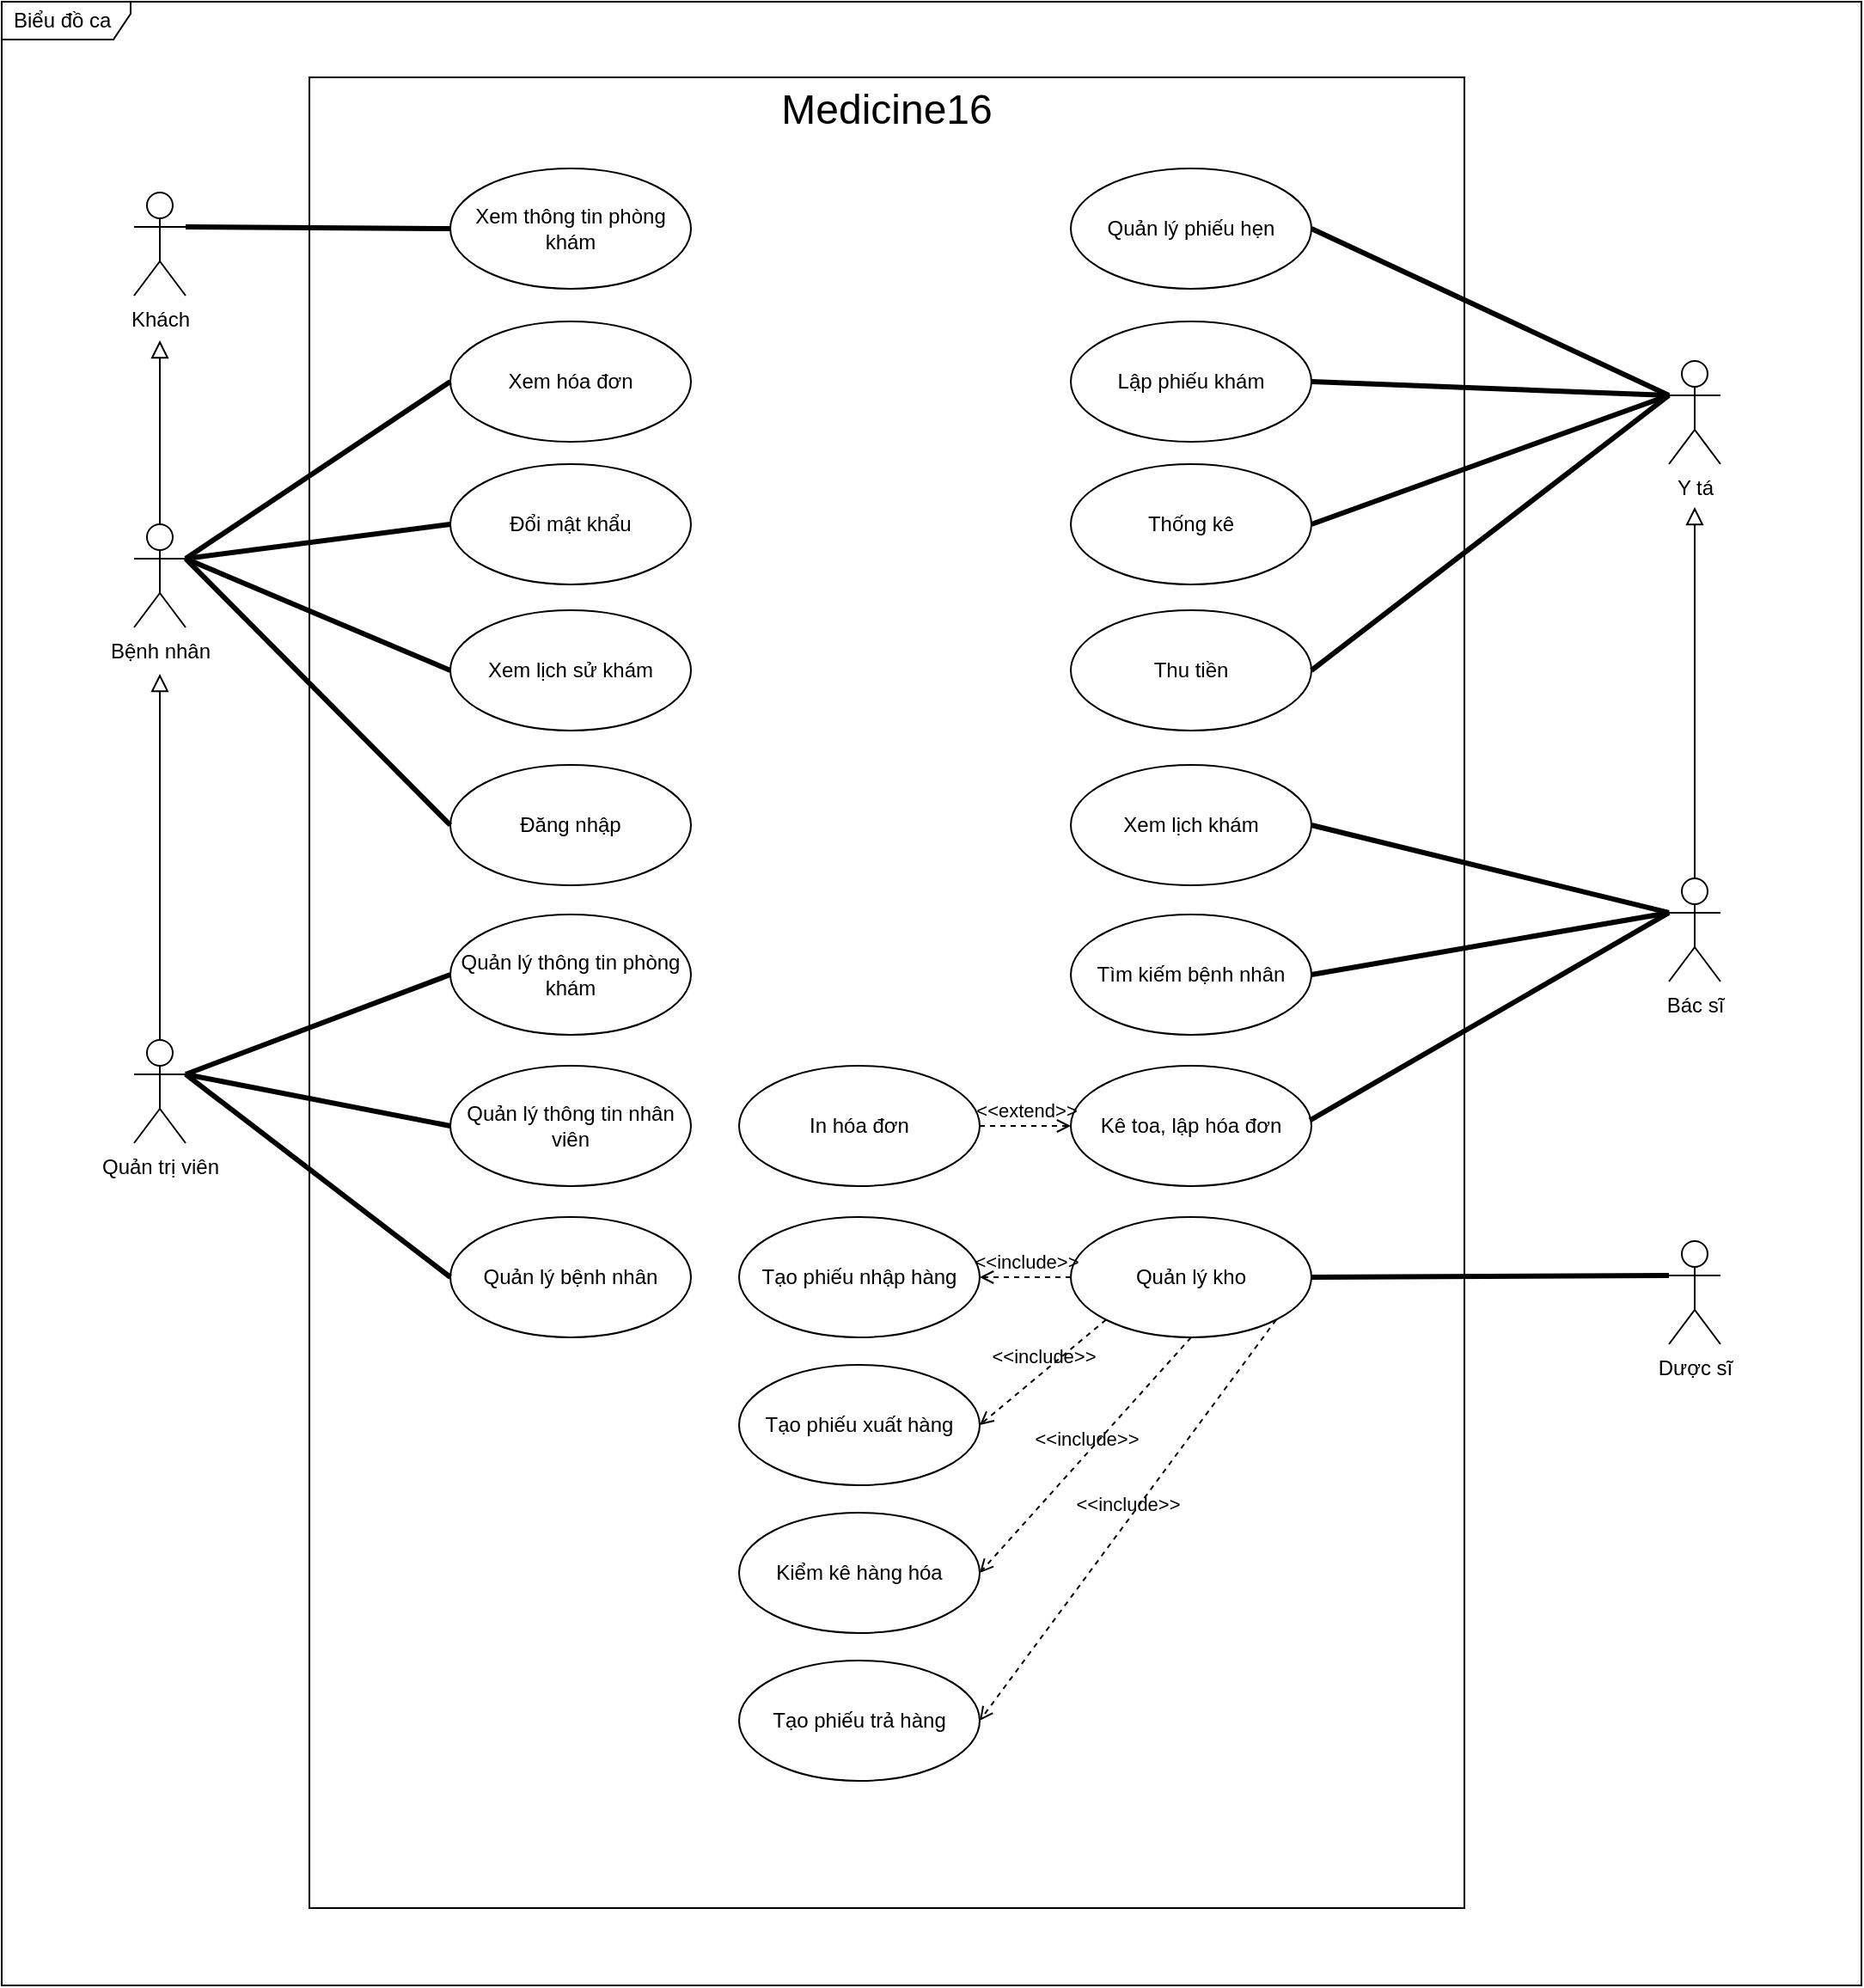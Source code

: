 <mxfile>
    <diagram id="3CGOplF_25yKbEWaD3JT" name="ca">
        <mxGraphModel dx="1704" dy="1588" grid="0" gridSize="10" guides="1" tooltips="1" connect="1" arrows="1" fold="1" page="1" pageScale="1" pageWidth="850" pageHeight="1100" math="0" shadow="0">
            <root>
                <mxCell id="0"/>
                <mxCell id="1" parent="0"/>
                <mxCell id="218" value="Biểu đồ ca" style="shape=umlFrame;whiteSpace=wrap;html=1;width=75;height=22;boundedLbl=1;verticalAlign=middle;align=left;spacingLeft=5;" parent="1" vertex="1">
                    <mxGeometry x="-195" y="-114" width="1082" height="1154" as="geometry"/>
                </mxCell>
                <mxCell id="263" value="" style="rounded=0;whiteSpace=wrap;html=1;" parent="1" vertex="1">
                    <mxGeometry x="-16" y="-70" width="672" height="1065" as="geometry"/>
                </mxCell>
                <mxCell id="90" value="Quản trị viên" style="shape=umlActor;verticalLabelPosition=bottom;verticalAlign=top;html=1;" parent="1" vertex="1">
                    <mxGeometry x="-118" y="490" width="30" height="60" as="geometry"/>
                </mxCell>
                <mxCell id="91" value="Xem thông tin phòng khám" style="ellipse;whiteSpace=wrap;html=1;" parent="1" vertex="1">
                    <mxGeometry x="66" y="-17" width="140" height="70" as="geometry"/>
                </mxCell>
                <mxCell id="92" value="Quản lý thông tin phòng khám" style="ellipse;whiteSpace=wrap;html=1;" parent="1" vertex="1">
                    <mxGeometry x="66" y="417" width="140" height="70" as="geometry"/>
                </mxCell>
                <mxCell id="93" value="" style="endArrow=none;startArrow=none;endFill=0;startFill=0;endSize=8;html=1;verticalAlign=bottom;labelBackgroundColor=none;strokeWidth=3;exitX=1;exitY=0.333;exitDx=0;exitDy=0;exitPerimeter=0;entryX=0;entryY=0.5;entryDx=0;entryDy=0;" parent="1" source="219" target="91" edge="1">
                    <mxGeometry width="160" relative="1" as="geometry">
                        <mxPoint x="68" y="130" as="sourcePoint"/>
                        <mxPoint x="211" y="231" as="targetPoint"/>
                    </mxGeometry>
                </mxCell>
                <mxCell id="94" value="" style="endArrow=none;startArrow=none;endFill=0;startFill=0;endSize=8;html=1;verticalAlign=bottom;labelBackgroundColor=none;strokeWidth=3;exitX=1;exitY=0.333;exitDx=0;exitDy=0;exitPerimeter=0;entryX=0;entryY=0.5;entryDx=0;entryDy=0;" parent="1" source="90" target="92" edge="1">
                    <mxGeometry width="160" relative="1" as="geometry">
                        <mxPoint x="68" y="130" as="sourcePoint"/>
                        <mxPoint x="337" y="242" as="targetPoint"/>
                    </mxGeometry>
                </mxCell>
                <mxCell id="219" value="Khách" style="shape=umlActor;verticalLabelPosition=bottom;verticalAlign=top;html=1;" parent="1" vertex="1">
                    <mxGeometry x="-118" y="-3" width="30" height="60" as="geometry"/>
                </mxCell>
                <mxCell id="270" value="&lt;font style=&quot;font-size: 24px&quot;&gt;Medicine16&lt;/font&gt;" style="text;html=1;strokeColor=none;fillColor=none;align=center;verticalAlign=middle;whiteSpace=wrap;rounded=0;" parent="1" vertex="1">
                    <mxGeometry x="300" y="-61" width="40" height="20" as="geometry"/>
                </mxCell>
                <mxCell id="e231MXxMTPdDSmjY2rK_-270" value="Quản lý bệnh nhân" style="ellipse;whiteSpace=wrap;html=1;" vertex="1" parent="1">
                    <mxGeometry x="66" y="593" width="140" height="70" as="geometry"/>
                </mxCell>
                <mxCell id="e231MXxMTPdDSmjY2rK_-271" value="" style="endArrow=none;startArrow=none;endFill=0;startFill=0;endSize=8;html=1;verticalAlign=bottom;labelBackgroundColor=none;strokeWidth=3;entryX=0;entryY=0.5;entryDx=0;entryDy=0;exitX=1;exitY=0.333;exitDx=0;exitDy=0;exitPerimeter=0;" edge="1" parent="1" source="90" target="e231MXxMTPdDSmjY2rK_-270">
                    <mxGeometry width="160" relative="1" as="geometry">
                        <mxPoint x="-85" y="169" as="sourcePoint"/>
                        <mxPoint x="73" y="179" as="targetPoint"/>
                    </mxGeometry>
                </mxCell>
                <mxCell id="e231MXxMTPdDSmjY2rK_-272" value="Quản lý thông tin nhân viên" style="ellipse;whiteSpace=wrap;html=1;" vertex="1" parent="1">
                    <mxGeometry x="66" y="505" width="140" height="70" as="geometry"/>
                </mxCell>
                <mxCell id="e231MXxMTPdDSmjY2rK_-274" value="Bệnh nhân" style="shape=umlActor;verticalLabelPosition=bottom;verticalAlign=top;html=1;" vertex="1" parent="1">
                    <mxGeometry x="-118" y="190" width="30" height="60" as="geometry"/>
                </mxCell>
                <mxCell id="e231MXxMTPdDSmjY2rK_-279" value="Đổi mật khẩu" style="ellipse;whiteSpace=wrap;html=1;" vertex="1" parent="1">
                    <mxGeometry x="66" y="155" width="140" height="70" as="geometry"/>
                </mxCell>
                <mxCell id="e231MXxMTPdDSmjY2rK_-280" value="Đăng nhập" style="ellipse;whiteSpace=wrap;html=1;" vertex="1" parent="1">
                    <mxGeometry x="66" y="330" width="140" height="70" as="geometry"/>
                </mxCell>
                <mxCell id="e231MXxMTPdDSmjY2rK_-281" value="Xem lịch sử khám" style="ellipse;whiteSpace=wrap;html=1;" vertex="1" parent="1">
                    <mxGeometry x="66" y="240" width="140" height="70" as="geometry"/>
                </mxCell>
                <mxCell id="e231MXxMTPdDSmjY2rK_-282" value="Xem hóa đơn" style="ellipse;whiteSpace=wrap;html=1;" vertex="1" parent="1">
                    <mxGeometry x="66" y="72" width="140" height="70" as="geometry"/>
                </mxCell>
                <mxCell id="e231MXxMTPdDSmjY2rK_-283" value="" style="endArrow=none;startArrow=none;endFill=0;startFill=0;endSize=8;html=1;verticalAlign=bottom;labelBackgroundColor=none;strokeWidth=3;exitX=1;exitY=0.333;exitDx=0;exitDy=0;exitPerimeter=0;entryX=0;entryY=0.5;entryDx=0;entryDy=0;" edge="1" parent="1" source="e231MXxMTPdDSmjY2rK_-274" target="e231MXxMTPdDSmjY2rK_-279">
                    <mxGeometry width="160" relative="1" as="geometry">
                        <mxPoint x="-78" y="27" as="sourcePoint"/>
                        <mxPoint x="76" y="28" as="targetPoint"/>
                    </mxGeometry>
                </mxCell>
                <mxCell id="e231MXxMTPdDSmjY2rK_-284" value="" style="endArrow=none;startArrow=none;endFill=0;startFill=0;endSize=8;html=1;verticalAlign=bottom;labelBackgroundColor=none;strokeWidth=3;exitX=1;exitY=0.333;exitDx=0;exitDy=0;exitPerimeter=0;entryX=0;entryY=0.5;entryDx=0;entryDy=0;" edge="1" parent="1" source="e231MXxMTPdDSmjY2rK_-274" target="e231MXxMTPdDSmjY2rK_-280">
                    <mxGeometry width="160" relative="1" as="geometry">
                        <mxPoint x="-68" y="37" as="sourcePoint"/>
                        <mxPoint x="86" y="38" as="targetPoint"/>
                    </mxGeometry>
                </mxCell>
                <mxCell id="e231MXxMTPdDSmjY2rK_-285" value="" style="endArrow=none;startArrow=none;endFill=0;startFill=0;endSize=8;html=1;verticalAlign=bottom;labelBackgroundColor=none;strokeWidth=3;exitX=1;exitY=0.333;exitDx=0;exitDy=0;exitPerimeter=0;entryX=0;entryY=0.5;entryDx=0;entryDy=0;" edge="1" parent="1" source="e231MXxMTPdDSmjY2rK_-274" target="e231MXxMTPdDSmjY2rK_-281">
                    <mxGeometry width="160" relative="1" as="geometry">
                        <mxPoint x="-78" y="191" as="sourcePoint"/>
                        <mxPoint x="81" y="201" as="targetPoint"/>
                    </mxGeometry>
                </mxCell>
                <mxCell id="e231MXxMTPdDSmjY2rK_-286" value="" style="endArrow=none;startArrow=none;endFill=0;startFill=0;endSize=8;html=1;verticalAlign=bottom;labelBackgroundColor=none;strokeWidth=3;exitX=1;exitY=0.333;exitDx=0;exitDy=0;exitPerimeter=0;entryX=0;entryY=0.5;entryDx=0;entryDy=0;" edge="1" parent="1" source="e231MXxMTPdDSmjY2rK_-274" target="e231MXxMTPdDSmjY2rK_-282">
                    <mxGeometry width="160" relative="1" as="geometry">
                        <mxPoint x="-68" y="201" as="sourcePoint"/>
                        <mxPoint x="91" y="211" as="targetPoint"/>
                    </mxGeometry>
                </mxCell>
                <mxCell id="e231MXxMTPdDSmjY2rK_-290" value="Y tá" style="shape=umlActor;verticalLabelPosition=bottom;verticalAlign=top;html=1;" vertex="1" parent="1">
                    <mxGeometry x="775" y="95" width="30" height="60" as="geometry"/>
                </mxCell>
                <mxCell id="e231MXxMTPdDSmjY2rK_-291" value="Quản lý phiếu hẹn" style="ellipse;whiteSpace=wrap;html=1;" vertex="1" parent="1">
                    <mxGeometry x="427" y="-17" width="140" height="70" as="geometry"/>
                </mxCell>
                <mxCell id="e231MXxMTPdDSmjY2rK_-293" value="Lập phiếu khám" style="ellipse;whiteSpace=wrap;html=1;" vertex="1" parent="1">
                    <mxGeometry x="427" y="72" width="140" height="70" as="geometry"/>
                </mxCell>
                <mxCell id="e231MXxMTPdDSmjY2rK_-294" value="Thống kê" style="ellipse;whiteSpace=wrap;html=1;" vertex="1" parent="1">
                    <mxGeometry x="427" y="155" width="140" height="70" as="geometry"/>
                </mxCell>
                <mxCell id="e231MXxMTPdDSmjY2rK_-295" value="Thu tiền" style="ellipse;whiteSpace=wrap;html=1;" vertex="1" parent="1">
                    <mxGeometry x="427" y="240" width="140" height="70" as="geometry"/>
                </mxCell>
                <mxCell id="e231MXxMTPdDSmjY2rK_-297" value="" style="endArrow=none;startArrow=none;endFill=0;startFill=0;endSize=8;html=1;verticalAlign=bottom;labelBackgroundColor=none;strokeWidth=3;exitX=1;exitY=0.5;exitDx=0;exitDy=0;entryX=0;entryY=0.333;entryDx=0;entryDy=0;entryPerimeter=0;" edge="1" parent="1" source="e231MXxMTPdDSmjY2rK_-291" target="e231MXxMTPdDSmjY2rK_-290">
                    <mxGeometry width="160" relative="1" as="geometry">
                        <mxPoint x="-78" y="199" as="sourcePoint"/>
                        <mxPoint x="76" y="115" as="targetPoint"/>
                    </mxGeometry>
                </mxCell>
                <mxCell id="e231MXxMTPdDSmjY2rK_-298" value="" style="endArrow=none;startArrow=none;endFill=0;startFill=0;endSize=8;html=1;verticalAlign=bottom;labelBackgroundColor=none;strokeWidth=3;exitX=1;exitY=0.5;exitDx=0;exitDy=0;entryX=0;entryY=0.333;entryDx=0;entryDy=0;entryPerimeter=0;" edge="1" parent="1" source="e231MXxMTPdDSmjY2rK_-293" target="e231MXxMTPdDSmjY2rK_-290">
                    <mxGeometry width="160" relative="1" as="geometry">
                        <mxPoint x="440" y="28" as="sourcePoint"/>
                        <mxPoint x="612" y="25" as="targetPoint"/>
                    </mxGeometry>
                </mxCell>
                <mxCell id="e231MXxMTPdDSmjY2rK_-299" value="" style="endArrow=none;startArrow=none;endFill=0;startFill=0;endSize=8;html=1;verticalAlign=bottom;labelBackgroundColor=none;strokeWidth=3;exitX=1;exitY=0.5;exitDx=0;exitDy=0;entryX=0;entryY=0.333;entryDx=0;entryDy=0;entryPerimeter=0;" edge="1" parent="1" source="e231MXxMTPdDSmjY2rK_-294" target="e231MXxMTPdDSmjY2rK_-290">
                    <mxGeometry width="160" relative="1" as="geometry">
                        <mxPoint x="450" y="38" as="sourcePoint"/>
                        <mxPoint x="622" y="35" as="targetPoint"/>
                    </mxGeometry>
                </mxCell>
                <mxCell id="e231MXxMTPdDSmjY2rK_-300" value="" style="endArrow=none;startArrow=none;endFill=0;startFill=0;endSize=8;html=1;verticalAlign=bottom;labelBackgroundColor=none;strokeWidth=3;entryX=0;entryY=0.333;entryDx=0;entryDy=0;entryPerimeter=0;exitX=1;exitY=0.5;exitDx=0;exitDy=0;" edge="1" parent="1" source="e231MXxMTPdDSmjY2rK_-295" target="e231MXxMTPdDSmjY2rK_-290">
                    <mxGeometry width="160" relative="1" as="geometry">
                        <mxPoint x="460" y="48" as="sourcePoint"/>
                        <mxPoint x="632" y="45" as="targetPoint"/>
                    </mxGeometry>
                </mxCell>
                <mxCell id="e231MXxMTPdDSmjY2rK_-301" value="Bác sĩ" style="shape=umlActor;verticalLabelPosition=bottom;verticalAlign=top;html=1;" vertex="1" parent="1">
                    <mxGeometry x="775" y="396" width="30" height="60" as="geometry"/>
                </mxCell>
                <mxCell id="e231MXxMTPdDSmjY2rK_-302" value="Xem lịch khám" style="ellipse;whiteSpace=wrap;html=1;" vertex="1" parent="1">
                    <mxGeometry x="427" y="330" width="140" height="70" as="geometry"/>
                </mxCell>
                <mxCell id="e231MXxMTPdDSmjY2rK_-303" value="Tìm kiếm bệnh nhân" style="ellipse;whiteSpace=wrap;html=1;" vertex="1" parent="1">
                    <mxGeometry x="427" y="417" width="140" height="70" as="geometry"/>
                </mxCell>
                <mxCell id="e231MXxMTPdDSmjY2rK_-304" value="Kê toa, lập hóa đơn" style="ellipse;whiteSpace=wrap;html=1;" vertex="1" parent="1">
                    <mxGeometry x="427" y="505" width="140" height="70" as="geometry"/>
                </mxCell>
                <mxCell id="e231MXxMTPdDSmjY2rK_-305" value="In hóa đơn" style="ellipse;whiteSpace=wrap;html=1;" vertex="1" parent="1">
                    <mxGeometry x="234" y="505" width="140" height="70" as="geometry"/>
                </mxCell>
                <mxCell id="e231MXxMTPdDSmjY2rK_-306" value="&amp;lt;&amp;lt;extend&amp;gt;&amp;gt;" style="html=1;verticalAlign=bottom;labelBackgroundColor=none;endArrow=open;endFill=0;dashed=1;exitX=1;exitY=0.5;exitDx=0;exitDy=0;entryX=0;entryY=0.5;entryDx=0;entryDy=0;" edge="1" parent="1" source="e231MXxMTPdDSmjY2rK_-305" target="e231MXxMTPdDSmjY2rK_-304">
                    <mxGeometry width="160" relative="1" as="geometry">
                        <mxPoint x="277" y="565" as="sourcePoint"/>
                        <mxPoint x="404" y="566" as="targetPoint"/>
                    </mxGeometry>
                </mxCell>
                <mxCell id="e231MXxMTPdDSmjY2rK_-307" value="" style="endArrow=none;startArrow=none;endFill=0;startFill=0;endSize=8;html=1;verticalAlign=bottom;labelBackgroundColor=none;strokeWidth=3;entryX=1;entryY=0.5;entryDx=0;entryDy=0;exitX=0;exitY=0.333;exitDx=0;exitDy=0;exitPerimeter=0;" edge="1" parent="1" source="e231MXxMTPdDSmjY2rK_-301" target="e231MXxMTPdDSmjY2rK_-302">
                    <mxGeometry width="160" relative="1" as="geometry">
                        <mxPoint x="-78" y="199" as="sourcePoint"/>
                        <mxPoint x="76" y="289" as="targetPoint"/>
                    </mxGeometry>
                </mxCell>
                <mxCell id="e231MXxMTPdDSmjY2rK_-308" value="" style="endArrow=none;startArrow=none;endFill=0;startFill=0;endSize=8;html=1;verticalAlign=bottom;labelBackgroundColor=none;strokeWidth=3;entryX=1;entryY=0.5;entryDx=0;entryDy=0;exitX=0;exitY=0.333;exitDx=0;exitDy=0;exitPerimeter=0;" edge="1" parent="1" source="e231MXxMTPdDSmjY2rK_-301" target="e231MXxMTPdDSmjY2rK_-303">
                    <mxGeometry width="160" relative="1" as="geometry">
                        <mxPoint x="-78" y="458" as="sourcePoint"/>
                        <mxPoint x="73" y="385" as="targetPoint"/>
                    </mxGeometry>
                </mxCell>
                <mxCell id="e231MXxMTPdDSmjY2rK_-309" value="" style="endArrow=none;startArrow=none;endFill=0;startFill=0;endSize=8;html=1;verticalAlign=bottom;labelBackgroundColor=none;strokeWidth=3;entryX=0.994;entryY=0.453;entryDx=0;entryDy=0;entryPerimeter=0;exitX=0;exitY=0.333;exitDx=0;exitDy=0;exitPerimeter=0;" edge="1" parent="1" source="e231MXxMTPdDSmjY2rK_-301" target="e231MXxMTPdDSmjY2rK_-304">
                    <mxGeometry width="160" relative="1" as="geometry">
                        <mxPoint x="789" y="390" as="sourcePoint"/>
                        <mxPoint x="83" y="395" as="targetPoint"/>
                    </mxGeometry>
                </mxCell>
                <mxCell id="e231MXxMTPdDSmjY2rK_-310" value="" style="endArrow=block;html=1;rounded=0;align=center;verticalAlign=bottom;endFill=0;labelBackgroundColor=none;endSize=8;exitX=0.5;exitY=0;exitDx=0;exitDy=0;exitPerimeter=0;" edge="1" parent="1" source="e231MXxMTPdDSmjY2rK_-274">
                    <mxGeometry relative="1" as="geometry">
                        <mxPoint x="-180" y="116" as="sourcePoint"/>
                        <mxPoint x="-103" y="83" as="targetPoint"/>
                    </mxGeometry>
                </mxCell>
                <mxCell id="e231MXxMTPdDSmjY2rK_-311" value="" style="resizable=0;html=1;align=center;verticalAlign=top;labelBackgroundColor=none;" connectable="0" vertex="1" parent="e231MXxMTPdDSmjY2rK_-310">
                    <mxGeometry relative="1" as="geometry"/>
                </mxCell>
                <mxCell id="e231MXxMTPdDSmjY2rK_-312" value="" style="endArrow=none;startArrow=none;endFill=0;startFill=0;endSize=8;html=1;verticalAlign=bottom;labelBackgroundColor=none;strokeWidth=3;entryX=0;entryY=0.5;entryDx=0;entryDy=0;exitX=1;exitY=0.333;exitDx=0;exitDy=0;exitPerimeter=0;" edge="1" parent="1" source="90" target="e231MXxMTPdDSmjY2rK_-272">
                    <mxGeometry width="160" relative="1" as="geometry">
                        <mxPoint x="-78" y="520.0" as="sourcePoint"/>
                        <mxPoint x="76" y="631" as="targetPoint"/>
                    </mxGeometry>
                </mxCell>
                <mxCell id="e231MXxMTPdDSmjY2rK_-313" value="" style="endArrow=block;html=1;rounded=0;align=center;verticalAlign=bottom;endFill=0;labelBackgroundColor=none;endSize=8;exitX=0.5;exitY=0;exitDx=0;exitDy=0;exitPerimeter=0;" edge="1" parent="1" source="90">
                    <mxGeometry relative="1" as="geometry">
                        <mxPoint x="-93" y="200" as="sourcePoint"/>
                        <mxPoint x="-103" y="277" as="targetPoint"/>
                    </mxGeometry>
                </mxCell>
                <mxCell id="e231MXxMTPdDSmjY2rK_-314" value="" style="resizable=0;html=1;align=center;verticalAlign=top;labelBackgroundColor=none;" connectable="0" vertex="1" parent="e231MXxMTPdDSmjY2rK_-313">
                    <mxGeometry relative="1" as="geometry"/>
                </mxCell>
                <mxCell id="e231MXxMTPdDSmjY2rK_-315" value="" style="endArrow=block;html=1;rounded=0;align=center;verticalAlign=bottom;endFill=0;labelBackgroundColor=none;endSize=8;exitX=0.5;exitY=0;exitDx=0;exitDy=0;exitPerimeter=0;" edge="1" parent="1" source="e231MXxMTPdDSmjY2rK_-301">
                    <mxGeometry relative="1" as="geometry">
                        <mxPoint x="706" y="256" as="sourcePoint"/>
                        <mxPoint x="790" y="180" as="targetPoint"/>
                    </mxGeometry>
                </mxCell>
                <mxCell id="e231MXxMTPdDSmjY2rK_-316" value="" style="resizable=0;html=1;align=center;verticalAlign=top;labelBackgroundColor=none;" connectable="0" vertex="1" parent="e231MXxMTPdDSmjY2rK_-315">
                    <mxGeometry relative="1" as="geometry"/>
                </mxCell>
                <mxCell id="e231MXxMTPdDSmjY2rK_-318" value="Dược sĩ" style="shape=umlActor;verticalLabelPosition=bottom;verticalAlign=top;html=1;" vertex="1" parent="1">
                    <mxGeometry x="775" y="607" width="30" height="60" as="geometry"/>
                </mxCell>
                <mxCell id="e231MXxMTPdDSmjY2rK_-322" value="Quản lý kho" style="ellipse;whiteSpace=wrap;html=1;" vertex="1" parent="1">
                    <mxGeometry x="427" y="593" width="140" height="70" as="geometry"/>
                </mxCell>
                <mxCell id="e231MXxMTPdDSmjY2rK_-326" value="" style="endArrow=none;startArrow=none;endFill=0;startFill=0;endSize=8;html=1;verticalAlign=bottom;labelBackgroundColor=none;strokeWidth=3;entryX=1;entryY=0.5;entryDx=0;entryDy=0;exitX=0;exitY=0.333;exitDx=0;exitDy=0;exitPerimeter=0;" edge="1" parent="1" source="e231MXxMTPdDSmjY2rK_-318" target="e231MXxMTPdDSmjY2rK_-322">
                    <mxGeometry width="160" relative="1" as="geometry">
                        <mxPoint x="749" y="731" as="sourcePoint"/>
                        <mxPoint x="576" y="658" as="targetPoint"/>
                    </mxGeometry>
                </mxCell>
                <mxCell id="e231MXxMTPdDSmjY2rK_-327" value="Tạo phiếu nhập hàng" style="ellipse;whiteSpace=wrap;html=1;" vertex="1" parent="1">
                    <mxGeometry x="234" y="593" width="140" height="70" as="geometry"/>
                </mxCell>
                <mxCell id="e231MXxMTPdDSmjY2rK_-328" value="Tạo phiếu xuất hàng" style="ellipse;whiteSpace=wrap;html=1;" vertex="1" parent="1">
                    <mxGeometry x="234" y="679" width="140" height="70" as="geometry"/>
                </mxCell>
                <mxCell id="e231MXxMTPdDSmjY2rK_-329" value="Kiểm kê hàng hóa" style="ellipse;whiteSpace=wrap;html=1;" vertex="1" parent="1">
                    <mxGeometry x="234" y="765" width="140" height="70" as="geometry"/>
                </mxCell>
                <mxCell id="e231MXxMTPdDSmjY2rK_-330" value="Tạo phiếu trả hàng" style="ellipse;whiteSpace=wrap;html=1;" vertex="1" parent="1">
                    <mxGeometry x="234" y="851" width="140" height="70" as="geometry"/>
                </mxCell>
                <mxCell id="e231MXxMTPdDSmjY2rK_-331" value="&amp;lt;&amp;lt;include&amp;gt;&amp;gt;" style="html=1;verticalAlign=bottom;labelBackgroundColor=none;endArrow=open;endFill=0;dashed=1;exitX=0;exitY=0.5;exitDx=0;exitDy=0;entryX=1;entryY=0.5;entryDx=0;entryDy=0;entryPerimeter=0;" edge="1" parent="1" source="e231MXxMTPdDSmjY2rK_-322" target="e231MXxMTPdDSmjY2rK_-327">
                    <mxGeometry width="160" relative="1" as="geometry">
                        <mxPoint x="391" y="703" as="sourcePoint"/>
                        <mxPoint x="551" y="703" as="targetPoint"/>
                    </mxGeometry>
                </mxCell>
                <mxCell id="e231MXxMTPdDSmjY2rK_-332" value="&amp;lt;&amp;lt;include&amp;gt;&amp;gt;" style="html=1;verticalAlign=bottom;labelBackgroundColor=none;endArrow=open;endFill=0;dashed=1;exitX=0;exitY=1;exitDx=0;exitDy=0;entryX=1;entryY=0.5;entryDx=0;entryDy=0;" edge="1" parent="1" source="e231MXxMTPdDSmjY2rK_-322" target="e231MXxMTPdDSmjY2rK_-328">
                    <mxGeometry width="160" relative="1" as="geometry">
                        <mxPoint x="465" y="715" as="sourcePoint"/>
                        <mxPoint x="625" y="715" as="targetPoint"/>
                    </mxGeometry>
                </mxCell>
                <mxCell id="e231MXxMTPdDSmjY2rK_-333" value="&amp;lt;&amp;lt;include&amp;gt;&amp;gt;" style="html=1;verticalAlign=bottom;labelBackgroundColor=none;endArrow=open;endFill=0;dashed=1;exitX=0.5;exitY=1;exitDx=0;exitDy=0;entryX=1;entryY=0.5;entryDx=0;entryDy=0;" edge="1" parent="1" source="e231MXxMTPdDSmjY2rK_-322" target="e231MXxMTPdDSmjY2rK_-329">
                    <mxGeometry width="160" relative="1" as="geometry">
                        <mxPoint x="446" y="761" as="sourcePoint"/>
                        <mxPoint x="606" y="761" as="targetPoint"/>
                    </mxGeometry>
                </mxCell>
                <mxCell id="e231MXxMTPdDSmjY2rK_-334" value="&amp;lt;&amp;lt;include&amp;gt;&amp;gt;" style="html=1;verticalAlign=bottom;labelBackgroundColor=none;endArrow=open;endFill=0;dashed=1;entryX=1;entryY=0.5;entryDx=0;entryDy=0;exitX=1;exitY=1;exitDx=0;exitDy=0;" edge="1" parent="1" source="e231MXxMTPdDSmjY2rK_-322" target="e231MXxMTPdDSmjY2rK_-330">
                    <mxGeometry width="160" relative="1" as="geometry">
                        <mxPoint x="531" y="663" as="sourcePoint"/>
                        <mxPoint x="644" y="818" as="targetPoint"/>
                    </mxGeometry>
                </mxCell>
            </root>
        </mxGraphModel>
    </diagram>
    <diagram id="HT-kcf05mH7y3KA-HaJt" name="Nháp">
        <mxGraphModel dx="1855" dy="574" grid="0" gridSize="10" guides="1" tooltips="1" connect="1" arrows="1" fold="1" page="1" pageScale="1" pageWidth="850" pageHeight="1100" math="0" shadow="0">
            <root>
                <mxCell id="GfGqxMvwCuDYOrnApSIa-0"/>
                <mxCell id="GfGqxMvwCuDYOrnApSIa-1" parent="GfGqxMvwCuDYOrnApSIa-0"/>
                <mxCell id="KA0_QR6ETRWi7qy15WYJ-0" value="&lt;span style=&quot;font-weight: 700 ; text-align: center&quot;&gt;Biểu đồ ca&lt;/span&gt;" style="shape=umlFrame;whiteSpace=wrap;html=1;width=79;height=24;boundedLbl=1;verticalAlign=middle;align=left;spacingLeft=5;" parent="GfGqxMvwCuDYOrnApSIa-1" vertex="1">
                    <mxGeometry x="-69" y="348" width="617" height="527" as="geometry"/>
                </mxCell>
                <mxCell id="KA0_QR6ETRWi7qy15WYJ-1" value="" style="rounded=0;whiteSpace=wrap;html=1;" parent="GfGqxMvwCuDYOrnApSIa-1" vertex="1">
                    <mxGeometry x="98" y="370" width="416" height="471" as="geometry"/>
                </mxCell>
                <mxCell id="KA0_QR6ETRWi7qy15WYJ-2" value="Nhân viên" style="shape=umlActor;verticalLabelPosition=bottom;verticalAlign=top;html=1;" parent="GfGqxMvwCuDYOrnApSIa-1" vertex="1">
                    <mxGeometry x="-34" y="490" width="30" height="60" as="geometry"/>
                </mxCell>
                <mxCell id="KA0_QR6ETRWi7qy15WYJ-3" value="Quản trị viên" style="shape=umlActor;verticalLabelPosition=bottom;verticalAlign=top;html=1;" parent="GfGqxMvwCuDYOrnApSIa-1" vertex="1">
                    <mxGeometry x="-34" y="671" width="30" height="60" as="geometry"/>
                </mxCell>
                <mxCell id="KA0_QR6ETRWi7qy15WYJ-4" value="Đăng ký nhân viên mới" style="ellipse;whiteSpace=wrap;html=1;" parent="GfGqxMvwCuDYOrnApSIa-1" vertex="1">
                    <mxGeometry x="149" y="404" width="140" height="70" as="geometry"/>
                </mxCell>
                <mxCell id="KA0_QR6ETRWi7qy15WYJ-5" value="Quản lý nhân viên" style="ellipse;whiteSpace=wrap;html=1;" parent="GfGqxMvwCuDYOrnApSIa-1" vertex="1">
                    <mxGeometry x="149" y="486" width="140" height="70" as="geometry"/>
                </mxCell>
                <mxCell id="KA0_QR6ETRWi7qy15WYJ-6" value="Quản lý tài khoản" style="ellipse;whiteSpace=wrap;html=1;" parent="GfGqxMvwCuDYOrnApSIa-1" vertex="1">
                    <mxGeometry x="149" y="566" width="140" height="70" as="geometry"/>
                </mxCell>
                <mxCell id="KA0_QR6ETRWi7qy15WYJ-7" value="" style="endArrow=none;startArrow=none;endFill=0;startFill=0;endSize=8;html=1;verticalAlign=bottom;labelBackgroundColor=none;strokeWidth=3;exitX=1;exitY=0.333;exitDx=0;exitDy=0;exitPerimeter=0;entryX=0;entryY=0.5;entryDx=0;entryDy=0;" parent="GfGqxMvwCuDYOrnApSIa-1" source="KA0_QR6ETRWi7qy15WYJ-2" target="KA0_QR6ETRWi7qy15WYJ-4" edge="1">
                    <mxGeometry width="160" relative="1" as="geometry">
                        <mxPoint x="248" y="342" as="sourcePoint"/>
                        <mxPoint x="408" y="342" as="targetPoint"/>
                    </mxGeometry>
                </mxCell>
                <mxCell id="KA0_QR6ETRWi7qy15WYJ-8" value="" style="endArrow=none;startArrow=none;endFill=0;startFill=0;endSize=8;html=1;verticalAlign=bottom;labelBackgroundColor=none;strokeWidth=3;exitX=1;exitY=0.333;exitDx=0;exitDy=0;exitPerimeter=0;entryX=0;entryY=0.5;entryDx=0;entryDy=0;" parent="GfGqxMvwCuDYOrnApSIa-1" source="KA0_QR6ETRWi7qy15WYJ-2" target="KA0_QR6ETRWi7qy15WYJ-5" edge="1">
                    <mxGeometry width="160" relative="1" as="geometry">
                        <mxPoint x="248" y="342" as="sourcePoint"/>
                        <mxPoint x="408" y="342" as="targetPoint"/>
                    </mxGeometry>
                </mxCell>
                <mxCell id="KA0_QR6ETRWi7qy15WYJ-9" value="" style="endArrow=none;startArrow=none;endFill=0;startFill=0;endSize=8;html=1;verticalAlign=bottom;labelBackgroundColor=none;strokeWidth=3;exitX=1;exitY=0.333;exitDx=0;exitDy=0;exitPerimeter=0;entryX=0;entryY=0.5;entryDx=0;entryDy=0;" parent="GfGqxMvwCuDYOrnApSIa-1" source="KA0_QR6ETRWi7qy15WYJ-2" target="KA0_QR6ETRWi7qy15WYJ-6" edge="1">
                    <mxGeometry width="160" relative="1" as="geometry">
                        <mxPoint x="248" y="342" as="sourcePoint"/>
                        <mxPoint x="408" y="342" as="targetPoint"/>
                    </mxGeometry>
                </mxCell>
                <mxCell id="KA0_QR6ETRWi7qy15WYJ-10" value="Thay đổi mật khẩu" style="ellipse;whiteSpace=wrap;html=1;" parent="GfGqxMvwCuDYOrnApSIa-1" vertex="1">
                    <mxGeometry x="357" y="570.5" width="140" height="70" as="geometry"/>
                </mxCell>
                <mxCell id="KA0_QR6ETRWi7qy15WYJ-11" value="&amp;lt;&amp;lt;extend&amp;gt;&amp;gt;" style="html=1;verticalAlign=bottom;labelBackgroundColor=none;endArrow=open;endFill=0;dashed=1;exitX=0;exitY=0.5;exitDx=0;exitDy=0;entryX=0.993;entryY=0.588;entryDx=0;entryDy=0;entryPerimeter=0;" parent="GfGqxMvwCuDYOrnApSIa-1" source="KA0_QR6ETRWi7qy15WYJ-10" target="KA0_QR6ETRWi7qy15WYJ-6" edge="1">
                    <mxGeometry width="160" relative="1" as="geometry">
                        <mxPoint x="248" y="467" as="sourcePoint"/>
                        <mxPoint x="408" y="467" as="targetPoint"/>
                    </mxGeometry>
                </mxCell>
                <mxCell id="KA0_QR6ETRWi7qy15WYJ-12" value="Xóa tài khoản nhân viên" style="ellipse;whiteSpace=wrap;html=1;" parent="GfGqxMvwCuDYOrnApSIa-1" vertex="1">
                    <mxGeometry x="151.5" y="657" width="140" height="70" as="geometry"/>
                </mxCell>
                <mxCell id="KA0_QR6ETRWi7qy15WYJ-13" value="Đặt lại mật khẩu đăng nhập" style="ellipse;whiteSpace=wrap;html=1;" parent="GfGqxMvwCuDYOrnApSIa-1" vertex="1">
                    <mxGeometry x="151.5" y="744" width="140" height="70" as="geometry"/>
                </mxCell>
                <mxCell id="KA0_QR6ETRWi7qy15WYJ-14" value="" style="endArrow=none;startArrow=none;endFill=0;startFill=0;endSize=8;html=1;verticalAlign=bottom;labelBackgroundColor=none;strokeWidth=3;exitX=0;exitY=0.5;exitDx=0;exitDy=0;entryX=1;entryY=0.333;entryDx=0;entryDy=0;entryPerimeter=0;" parent="GfGqxMvwCuDYOrnApSIa-1" source="KA0_QR6ETRWi7qy15WYJ-12" target="KA0_QR6ETRWi7qy15WYJ-3" edge="1">
                    <mxGeometry width="160" relative="1" as="geometry">
                        <mxPoint x="314" y="474" as="sourcePoint"/>
                        <mxPoint x="474" y="474" as="targetPoint"/>
                    </mxGeometry>
                </mxCell>
                <mxCell id="KA0_QR6ETRWi7qy15WYJ-15" value="" style="endArrow=none;startArrow=none;endFill=0;startFill=0;endSize=8;html=1;verticalAlign=bottom;labelBackgroundColor=none;strokeWidth=3;entryX=1;entryY=0.333;entryDx=0;entryDy=0;entryPerimeter=0;exitX=0;exitY=0.5;exitDx=0;exitDy=0;" parent="GfGqxMvwCuDYOrnApSIa-1" source="KA0_QR6ETRWi7qy15WYJ-13" target="KA0_QR6ETRWi7qy15WYJ-3" edge="1">
                    <mxGeometry width="160" relative="1" as="geometry">
                        <mxPoint x="357" y="591" as="sourcePoint"/>
                        <mxPoint x="517" y="591" as="targetPoint"/>
                    </mxGeometry>
                </mxCell>
                <mxCell id="KA0_QR6ETRWi7qy15WYJ-16" value="" style="endArrow=block;html=1;rounded=0;align=center;verticalAlign=bottom;endFill=0;labelBackgroundColor=none;endSize=8;exitX=0.5;exitY=0;exitDx=0;exitDy=0;exitPerimeter=0;" parent="GfGqxMvwCuDYOrnApSIa-1" source="KA0_QR6ETRWi7qy15WYJ-3" edge="1">
                    <mxGeometry relative="1" as="geometry">
                        <mxPoint x="-46" y="652" as="sourcePoint"/>
                        <mxPoint x="-19" y="572" as="targetPoint"/>
                    </mxGeometry>
                </mxCell>
                <mxCell id="KA0_QR6ETRWi7qy15WYJ-17" value="" style="resizable=0;html=1;align=center;verticalAlign=top;labelBackgroundColor=none;" parent="KA0_QR6ETRWi7qy15WYJ-16" connectable="0" vertex="1">
                    <mxGeometry relative="1" as="geometry"/>
                </mxCell>
                <mxCell id="KA0_QR6ETRWi7qy15WYJ-18" value="Medicine16" style="text;html=1;strokeColor=none;fillColor=none;align=center;verticalAlign=middle;whiteSpace=wrap;rounded=0;" parent="GfGqxMvwCuDYOrnApSIa-1" vertex="1">
                    <mxGeometry x="274" y="374" width="40" height="20" as="geometry"/>
                </mxCell>
                <mxCell id="6dWUYyxlM9GWvyayEn2V-0" value="Admin" style="shape=umlActor;verticalLabelPosition=bottom;verticalAlign=top;html=1;" vertex="1" parent="GfGqxMvwCuDYOrnApSIa-1">
                    <mxGeometry x="697" y="1106" width="30" height="60" as="geometry"/>
                </mxCell>
                <mxCell id="6dWUYyxlM9GWvyayEn2V-1" value="Doctor" style="shape=umlActor;verticalLabelPosition=bottom;verticalAlign=top;html=1;" vertex="1" parent="GfGqxMvwCuDYOrnApSIa-1">
                    <mxGeometry x="697" y="954" width="30" height="60" as="geometry"/>
                </mxCell>
                <mxCell id="6dWUYyxlM9GWvyayEn2V-2" value="Thêm hồ sơ đến thăm" style="ellipse;whiteSpace=wrap;html=1;" vertex="1" parent="GfGqxMvwCuDYOrnApSIa-1">
                    <mxGeometry x="855" y="912" width="140" height="70" as="geometry"/>
                </mxCell>
                <mxCell id="6dWUYyxlM9GWvyayEn2V-3" value="Xem hồ sơ đến thăm" style="ellipse;whiteSpace=wrap;html=1;" vertex="1" parent="GfGqxMvwCuDYOrnApSIa-1">
                    <mxGeometry x="855" y="996" width="140" height="70" as="geometry"/>
                </mxCell>
                <mxCell id="6dWUYyxlM9GWvyayEn2V-4" value="Chỉnh sửa hồ sơ đến thăm" style="ellipse;whiteSpace=wrap;html=1;" vertex="1" parent="GfGqxMvwCuDYOrnApSIa-1">
                    <mxGeometry x="855" y="1079" width="140" height="70" as="geometry"/>
                </mxCell>
                <mxCell id="6dWUYyxlM9GWvyayEn2V-5" value="Xóa hồ sơ đến thăm" style="ellipse;whiteSpace=wrap;html=1;" vertex="1" parent="GfGqxMvwCuDYOrnApSIa-1">
                    <mxGeometry x="855" y="1162" width="140" height="70" as="geometry"/>
                </mxCell>
                <mxCell id="6dWUYyxlM9GWvyayEn2V-6" value="Thêm hồ sơ đơn thuốc" style="ellipse;whiteSpace=wrap;html=1;" vertex="1" parent="GfGqxMvwCuDYOrnApSIa-1">
                    <mxGeometry x="1067" y="915" width="140" height="70" as="geometry"/>
                </mxCell>
                <mxCell id="6dWUYyxlM9GWvyayEn2V-7" value="Chỉnh sửa hồ sơ đơn thuốc" style="ellipse;whiteSpace=wrap;html=1;" vertex="1" parent="GfGqxMvwCuDYOrnApSIa-1">
                    <mxGeometry x="1063" y="996" width="140" height="70" as="geometry"/>
                </mxCell>
                <mxCell id="6dWUYyxlM9GWvyayEn2V-8" value="Xóa hồ sơ đơn thuốc" style="ellipse;whiteSpace=wrap;html=1;" vertex="1" parent="GfGqxMvwCuDYOrnApSIa-1">
                    <mxGeometry x="1063" y="1087" width="140" height="70" as="geometry"/>
                </mxCell>
                <mxCell id="6dWUYyxlM9GWvyayEn2V-9" value="" style="endArrow=none;startArrow=none;endFill=0;startFill=0;endSize=8;html=1;verticalAlign=bottom;labelBackgroundColor=none;strokeWidth=3;exitX=1;exitY=0.333;exitDx=0;exitDy=0;exitPerimeter=0;entryX=0;entryY=0.5;entryDx=0;entryDy=0;" edge="1" parent="GfGqxMvwCuDYOrnApSIa-1" source="6dWUYyxlM9GWvyayEn2V-1" target="6dWUYyxlM9GWvyayEn2V-2">
                    <mxGeometry width="160" relative="1" as="geometry">
                        <mxPoint x="747" y="993" as="sourcePoint"/>
                        <mxPoint x="907" y="993" as="targetPoint"/>
                    </mxGeometry>
                </mxCell>
                <mxCell id="6dWUYyxlM9GWvyayEn2V-10" value="" style="endArrow=none;startArrow=none;endFill=0;startFill=0;endSize=8;html=1;verticalAlign=bottom;labelBackgroundColor=none;strokeWidth=3;exitX=1;exitY=0.333;exitDx=0;exitDy=0;exitPerimeter=0;entryX=0;entryY=0.5;entryDx=0;entryDy=0;" edge="1" parent="GfGqxMvwCuDYOrnApSIa-1" source="6dWUYyxlM9GWvyayEn2V-1" target="6dWUYyxlM9GWvyayEn2V-3">
                    <mxGeometry width="160" relative="1" as="geometry">
                        <mxPoint x="732" y="1008" as="sourcePoint"/>
                        <mxPoint x="892" y="1008" as="targetPoint"/>
                    </mxGeometry>
                </mxCell>
                <mxCell id="6dWUYyxlM9GWvyayEn2V-11" value="" style="endArrow=none;startArrow=none;endFill=0;startFill=0;endSize=8;html=1;verticalAlign=bottom;labelBackgroundColor=none;strokeWidth=3;exitX=1;exitY=0.333;exitDx=0;exitDy=0;exitPerimeter=0;entryX=0;entryY=0.5;entryDx=0;entryDy=0;" edge="1" parent="GfGqxMvwCuDYOrnApSIa-1" source="6dWUYyxlM9GWvyayEn2V-1" target="6dWUYyxlM9GWvyayEn2V-4">
                    <mxGeometry width="160" relative="1" as="geometry">
                        <mxPoint x="984" y="993" as="sourcePoint"/>
                        <mxPoint x="1144" y="993" as="targetPoint"/>
                    </mxGeometry>
                </mxCell>
                <mxCell id="6dWUYyxlM9GWvyayEn2V-12" value="" style="endArrow=none;startArrow=none;endFill=0;startFill=0;endSize=8;html=1;verticalAlign=bottom;labelBackgroundColor=none;strokeWidth=3;exitX=1;exitY=0.333;exitDx=0;exitDy=0;exitPerimeter=0;entryX=0;entryY=0.5;entryDx=0;entryDy=0;" edge="1" parent="GfGqxMvwCuDYOrnApSIa-1" source="6dWUYyxlM9GWvyayEn2V-1" target="6dWUYyxlM9GWvyayEn2V-5">
                    <mxGeometry width="160" relative="1" as="geometry">
                        <mxPoint x="984" y="993" as="sourcePoint"/>
                        <mxPoint x="1144" y="993" as="targetPoint"/>
                    </mxGeometry>
                </mxCell>
                <mxCell id="6dWUYyxlM9GWvyayEn2V-13" value="&amp;lt;&amp;lt;include&amp;gt;&amp;gt;" style="html=1;verticalAlign=bottom;labelBackgroundColor=none;endArrow=open;endFill=0;dashed=1;exitX=1;exitY=0.5;exitDx=0;exitDy=0;entryX=0;entryY=0.457;entryDx=0;entryDy=0;entryPerimeter=0;" edge="1" parent="GfGqxMvwCuDYOrnApSIa-1" source="6dWUYyxlM9GWvyayEn2V-2" target="6dWUYyxlM9GWvyayEn2V-6">
                    <mxGeometry width="160" relative="1" as="geometry">
                        <mxPoint x="963" y="923" as="sourcePoint"/>
                        <mxPoint x="1123" y="923" as="targetPoint"/>
                    </mxGeometry>
                </mxCell>
                <mxCell id="6dWUYyxlM9GWvyayEn2V-14" value="&amp;lt;&amp;lt;extend&amp;gt;&amp;gt;" style="html=1;verticalAlign=bottom;labelBackgroundColor=none;endArrow=open;endFill=0;dashed=1;entryX=1;entryY=0;entryDx=0;entryDy=0;exitX=0;exitY=0.5;exitDx=0;exitDy=0;" edge="1" parent="GfGqxMvwCuDYOrnApSIa-1" source="6dWUYyxlM9GWvyayEn2V-7" target="6dWUYyxlM9GWvyayEn2V-4">
                    <mxGeometry width="160" relative="1" as="geometry">
                        <mxPoint x="1031" y="984" as="sourcePoint"/>
                        <mxPoint x="1149" y="993" as="targetPoint"/>
                    </mxGeometry>
                </mxCell>
                <mxCell id="6dWUYyxlM9GWvyayEn2V-15" value="&amp;lt;&amp;lt;extend&amp;gt;&amp;gt;" style="html=1;verticalAlign=bottom;labelBackgroundColor=none;endArrow=open;endFill=0;dashed=1;entryX=1;entryY=0.5;entryDx=0;entryDy=0;exitX=0;exitY=0.5;exitDx=0;exitDy=0;" edge="1" parent="GfGqxMvwCuDYOrnApSIa-1" source="6dWUYyxlM9GWvyayEn2V-8" target="6dWUYyxlM9GWvyayEn2V-4">
                    <mxGeometry width="160" relative="1" as="geometry">
                        <mxPoint x="989" y="993" as="sourcePoint"/>
                        <mxPoint x="1149" y="993" as="targetPoint"/>
                    </mxGeometry>
                </mxCell>
                <mxCell id="6dWUYyxlM9GWvyayEn2V-16" value="" style="endArrow=none;startArrow=none;endFill=0;startFill=0;endSize=8;html=1;verticalAlign=bottom;labelBackgroundColor=none;strokeWidth=3;exitX=1;exitY=0.333;exitDx=0;exitDy=0;exitPerimeter=0;entryX=0;entryY=0.5;entryDx=0;entryDy=0;" edge="1" parent="GfGqxMvwCuDYOrnApSIa-1" source="6dWUYyxlM9GWvyayEn2V-0" target="6dWUYyxlM9GWvyayEn2V-2">
                    <mxGeometry width="160" relative="1" as="geometry">
                        <mxPoint x="943" y="1007" as="sourcePoint"/>
                        <mxPoint x="1103" y="1007" as="targetPoint"/>
                    </mxGeometry>
                </mxCell>
                <mxCell id="6dWUYyxlM9GWvyayEn2V-17" value="" style="endArrow=none;startArrow=none;endFill=0;startFill=0;endSize=8;html=1;verticalAlign=bottom;labelBackgroundColor=none;strokeWidth=3;exitX=1;exitY=0.333;exitDx=0;exitDy=0;exitPerimeter=0;entryX=0;entryY=0.5;entryDx=0;entryDy=0;" edge="1" parent="GfGqxMvwCuDYOrnApSIa-1" source="6dWUYyxlM9GWvyayEn2V-0" target="6dWUYyxlM9GWvyayEn2V-3">
                    <mxGeometry width="160" relative="1" as="geometry">
                        <mxPoint x="943" y="1007" as="sourcePoint"/>
                        <mxPoint x="1103" y="1007" as="targetPoint"/>
                    </mxGeometry>
                </mxCell>
                <mxCell id="6dWUYyxlM9GWvyayEn2V-18" value="" style="endArrow=none;startArrow=none;endFill=0;startFill=0;endSize=8;html=1;verticalAlign=bottom;labelBackgroundColor=none;strokeWidth=3;exitX=1;exitY=0.333;exitDx=0;exitDy=0;exitPerimeter=0;entryX=0;entryY=0.5;entryDx=0;entryDy=0;" edge="1" parent="GfGqxMvwCuDYOrnApSIa-1" source="6dWUYyxlM9GWvyayEn2V-0" target="6dWUYyxlM9GWvyayEn2V-4">
                    <mxGeometry width="160" relative="1" as="geometry">
                        <mxPoint x="943" y="1007" as="sourcePoint"/>
                        <mxPoint x="1103" y="1007" as="targetPoint"/>
                    </mxGeometry>
                </mxCell>
                <mxCell id="6dWUYyxlM9GWvyayEn2V-19" value="" style="endArrow=none;startArrow=none;endFill=0;startFill=0;endSize=8;html=1;verticalAlign=bottom;labelBackgroundColor=none;strokeWidth=3;exitX=1;exitY=0.333;exitDx=0;exitDy=0;exitPerimeter=0;entryX=0;entryY=0.5;entryDx=0;entryDy=0;" edge="1" parent="GfGqxMvwCuDYOrnApSIa-1" source="6dWUYyxlM9GWvyayEn2V-0" target="6dWUYyxlM9GWvyayEn2V-5">
                    <mxGeometry width="160" relative="1" as="geometry">
                        <mxPoint x="943" y="1007" as="sourcePoint"/>
                        <mxPoint x="1103" y="1007" as="targetPoint"/>
                    </mxGeometry>
                </mxCell>
                <mxCell id="6dWUYyxlM9GWvyayEn2V-20" value="Quản lý lịch sử thăm khám bệnh nhân " style="text;align=center;fontStyle=1;verticalAlign=middle;spacingLeft=3;spacingRight=3;strokeColor=none;rotatable=0;points=[[0,0.5],[1,0.5]];portConstraint=eastwest;" vertex="1" parent="GfGqxMvwCuDYOrnApSIa-1">
                    <mxGeometry x="913" y="1253" width="80" height="26" as="geometry"/>
                </mxCell>
                <mxCell id="nks8BaE6GxC6ngmw0A5t-0" value="&lt;div style=&quot;text-align: center&quot;&gt;&lt;span&gt;&lt;b&gt;Biểu đồ ca&lt;/b&gt;&lt;/span&gt;&lt;/div&gt;" style="shape=umlFrame;whiteSpace=wrap;html=1;width=82;height=23;boundedLbl=1;verticalAlign=middle;align=left;spacingLeft=5;" vertex="1" parent="GfGqxMvwCuDYOrnApSIa-1">
                    <mxGeometry x="-123" y="954" width="739" height="467" as="geometry"/>
                </mxCell>
                <mxCell id="nks8BaE6GxC6ngmw0A5t-1" value="" style="rounded=0;whiteSpace=wrap;html=1;" vertex="1" parent="GfGqxMvwCuDYOrnApSIa-1">
                    <mxGeometry x="102" y="1003.5" width="214" height="368" as="geometry"/>
                </mxCell>
                <mxCell id="nks8BaE6GxC6ngmw0A5t-2" value="Nhân viên" style="shape=umlActor;verticalLabelPosition=bottom;verticalAlign=top;html=1;" vertex="1" parent="GfGqxMvwCuDYOrnApSIa-1">
                    <mxGeometry x="-85" y="1139" width="30" height="60" as="geometry"/>
                </mxCell>
                <mxCell id="nks8BaE6GxC6ngmw0A5t-3" value="Quản trị viên" style="shape=umlActor;verticalLabelPosition=bottom;verticalAlign=top;html=1;" vertex="1" parent="GfGqxMvwCuDYOrnApSIa-1">
                    <mxGeometry x="-85" y="1284" width="30" height="60" as="geometry"/>
                </mxCell>
                <mxCell id="nks8BaE6GxC6ngmw0A5t-4" value="Thêm thông tin thuốc" style="ellipse;whiteSpace=wrap;html=1;" vertex="1" parent="GfGqxMvwCuDYOrnApSIa-1">
                    <mxGeometry x="139" y="1031" width="140" height="70" as="geometry"/>
                </mxCell>
                <mxCell id="nks8BaE6GxC6ngmw0A5t-5" value="Xem chi tiêt sản phẩm" style="ellipse;whiteSpace=wrap;html=1;" vertex="1" parent="GfGqxMvwCuDYOrnApSIa-1">
                    <mxGeometry x="142" y="1114" width="140" height="70" as="geometry"/>
                </mxCell>
                <mxCell id="nks8BaE6GxC6ngmw0A5t-6" value="Chỉnh sửa chi tiết sản phẩm" style="ellipse;whiteSpace=wrap;html=1;" vertex="1" parent="GfGqxMvwCuDYOrnApSIa-1">
                    <mxGeometry x="142" y="1199" width="140" height="70" as="geometry"/>
                </mxCell>
                <mxCell id="nks8BaE6GxC6ngmw0A5t-7" value="Xóa sản phẩm" style="ellipse;whiteSpace=wrap;html=1;" vertex="1" parent="GfGqxMvwCuDYOrnApSIa-1">
                    <mxGeometry x="142" y="1281" width="140" height="70" as="geometry"/>
                </mxCell>
                <mxCell id="nks8BaE6GxC6ngmw0A5t-8" value="" style="endArrow=none;startArrow=none;endFill=0;startFill=0;endSize=8;html=1;verticalAlign=bottom;labelBackgroundColor=none;strokeWidth=3;exitX=1;exitY=0.333;exitDx=0;exitDy=0;exitPerimeter=0;entryX=0;entryY=0.5;entryDx=0;entryDy=0;" edge="1" parent="GfGqxMvwCuDYOrnApSIa-1" source="nks8BaE6GxC6ngmw0A5t-2" target="nks8BaE6GxC6ngmw0A5t-4">
                    <mxGeometry width="160" relative="1" as="geometry">
                        <mxPoint x="260" y="788" as="sourcePoint"/>
                        <mxPoint x="420" y="788" as="targetPoint"/>
                    </mxGeometry>
                </mxCell>
                <mxCell id="nks8BaE6GxC6ngmw0A5t-9" value="" style="endArrow=none;startArrow=none;endFill=0;startFill=0;endSize=8;html=1;verticalAlign=bottom;labelBackgroundColor=none;strokeWidth=3;exitX=1;exitY=0.333;exitDx=0;exitDy=0;exitPerimeter=0;entryX=0;entryY=0.5;entryDx=0;entryDy=0;" edge="1" parent="GfGqxMvwCuDYOrnApSIa-1" source="nks8BaE6GxC6ngmw0A5t-2" target="nks8BaE6GxC6ngmw0A5t-5">
                    <mxGeometry width="160" relative="1" as="geometry">
                        <mxPoint x="260" y="788" as="sourcePoint"/>
                        <mxPoint x="420" y="788" as="targetPoint"/>
                    </mxGeometry>
                </mxCell>
                <mxCell id="nks8BaE6GxC6ngmw0A5t-10" value="" style="endArrow=none;startArrow=none;endFill=0;startFill=0;endSize=8;html=1;verticalAlign=bottom;labelBackgroundColor=none;strokeWidth=3;exitX=1;exitY=0.333;exitDx=0;exitDy=0;exitPerimeter=0;entryX=0;entryY=0.5;entryDx=0;entryDy=0;" edge="1" parent="GfGqxMvwCuDYOrnApSIa-1" source="nks8BaE6GxC6ngmw0A5t-2" target="nks8BaE6GxC6ngmw0A5t-6">
                    <mxGeometry width="160" relative="1" as="geometry">
                        <mxPoint x="260" y="788" as="sourcePoint"/>
                        <mxPoint x="420" y="788" as="targetPoint"/>
                    </mxGeometry>
                </mxCell>
                <mxCell id="nks8BaE6GxC6ngmw0A5t-11" value="" style="endArrow=none;startArrow=none;endFill=0;startFill=0;endSize=8;html=1;verticalAlign=bottom;labelBackgroundColor=none;strokeWidth=3;exitX=1;exitY=0.333;exitDx=0;exitDy=0;exitPerimeter=0;entryX=0;entryY=0.5;entryDx=0;entryDy=0;" edge="1" parent="GfGqxMvwCuDYOrnApSIa-1" source="nks8BaE6GxC6ngmw0A5t-2" target="nks8BaE6GxC6ngmw0A5t-7">
                    <mxGeometry width="160" relative="1" as="geometry">
                        <mxPoint x="260" y="788" as="sourcePoint"/>
                        <mxPoint x="420" y="788" as="targetPoint"/>
                    </mxGeometry>
                </mxCell>
                <mxCell id="nks8BaE6GxC6ngmw0A5t-12" value="Medicine16" style="text;html=1;strokeColor=none;fillColor=none;align=center;verticalAlign=middle;whiteSpace=wrap;rounded=0;" vertex="1" parent="GfGqxMvwCuDYOrnApSIa-1">
                    <mxGeometry x="186" y="1006" width="40" height="20" as="geometry"/>
                </mxCell>
                <mxCell id="ZCxAUJYwfQbgTQO_Qc_V-0" value="" style="html=1;" vertex="1" parent="GfGqxMvwCuDYOrnApSIa-1">
                    <mxGeometry x="888" y="238" width="463" height="380" as="geometry"/>
                </mxCell>
                <mxCell id="ZCxAUJYwfQbgTQO_Qc_V-1" value="User" style="shape=umlActor;verticalLabelPosition=bottom;verticalAlign=top;html=1;" vertex="1" parent="GfGqxMvwCuDYOrnApSIa-1">
                    <mxGeometry x="725" y="325" width="30" height="60" as="geometry"/>
                </mxCell>
                <mxCell id="ZCxAUJYwfQbgTQO_Qc_V-2" value="Doctor" style="shape=umlActor;verticalLabelPosition=bottom;verticalAlign=top;html=1;" vertex="1" parent="GfGqxMvwCuDYOrnApSIa-1">
                    <mxGeometry x="772" y="323" width="30" height="60" as="geometry"/>
                </mxCell>
                <mxCell id="ZCxAUJYwfQbgTQO_Qc_V-3" value="Admin" style="shape=umlActor;verticalLabelPosition=bottom;verticalAlign=top;html=1;" vertex="1" parent="GfGqxMvwCuDYOrnApSIa-1">
                    <mxGeometry x="772" y="461" width="30" height="60" as="geometry"/>
                </mxCell>
                <mxCell id="ZCxAUJYwfQbgTQO_Qc_V-4" value="Đăng ký bệnh nhân mới" style="ellipse;whiteSpace=wrap;html=1;" vertex="1" parent="GfGqxMvwCuDYOrnApSIa-1">
                    <mxGeometry x="966" y="259" width="140" height="70" as="geometry"/>
                </mxCell>
                <mxCell id="ZCxAUJYwfQbgTQO_Qc_V-5" value="Xem hồ sơ bệnh nhân" style="ellipse;whiteSpace=wrap;html=1;" vertex="1" parent="GfGqxMvwCuDYOrnApSIa-1">
                    <mxGeometry x="963" y="345" width="140" height="70" as="geometry"/>
                </mxCell>
                <mxCell id="ZCxAUJYwfQbgTQO_Qc_V-6" value="Chỉnh sửa hồ sơ bệnh nhân" style="ellipse;whiteSpace=wrap;html=1;" vertex="1" parent="GfGqxMvwCuDYOrnApSIa-1">
                    <mxGeometry x="961" y="431" width="140" height="70" as="geometry"/>
                </mxCell>
                <mxCell id="ZCxAUJYwfQbgTQO_Qc_V-7" value="Xóa hồ sơ bệnh nhân" style="ellipse;whiteSpace=wrap;html=1;" vertex="1" parent="GfGqxMvwCuDYOrnApSIa-1">
                    <mxGeometry x="961" y="521" width="140" height="70" as="geometry"/>
                </mxCell>
                <mxCell id="ZCxAUJYwfQbgTQO_Qc_V-8" value="In thẻ hội viên bệnh nhân" style="ellipse;whiteSpace=wrap;html=1;" vertex="1" parent="GfGqxMvwCuDYOrnApSIa-1">
                    <mxGeometry x="1181" y="261" width="140" height="70" as="geometry"/>
                </mxCell>
                <mxCell id="ZCxAUJYwfQbgTQO_Qc_V-9" value="In báo cáo phòng khám" style="ellipse;whiteSpace=wrap;html=1;" vertex="1" parent="GfGqxMvwCuDYOrnApSIa-1">
                    <mxGeometry x="1175" y="338" width="140" height="70" as="geometry"/>
                </mxCell>
                <mxCell id="ZCxAUJYwfQbgTQO_Qc_V-10" value="In hóa đơn" style="ellipse;whiteSpace=wrap;html=1;" vertex="1" parent="GfGqxMvwCuDYOrnApSIa-1">
                    <mxGeometry x="1175" y="415" width="140" height="70" as="geometry"/>
                </mxCell>
                <mxCell id="ZCxAUJYwfQbgTQO_Qc_V-11" value="" style="endArrow=none;startArrow=none;endFill=0;startFill=0;endSize=8;html=1;verticalAlign=bottom;labelBackgroundColor=none;strokeWidth=3;exitX=1;exitY=0.333;exitDx=0;exitDy=0;exitPerimeter=0;entryX=0;entryY=0.5;entryDx=0;entryDy=0;" edge="1" parent="GfGqxMvwCuDYOrnApSIa-1" source="ZCxAUJYwfQbgTQO_Qc_V-2" target="ZCxAUJYwfQbgTQO_Qc_V-4">
                    <mxGeometry width="160" relative="1" as="geometry">
                        <mxPoint x="955" y="456" as="sourcePoint"/>
                        <mxPoint x="1115" y="456" as="targetPoint"/>
                    </mxGeometry>
                </mxCell>
                <mxCell id="ZCxAUJYwfQbgTQO_Qc_V-12" value="" style="endArrow=none;startArrow=none;endFill=0;startFill=0;endSize=8;html=1;verticalAlign=bottom;labelBackgroundColor=none;strokeWidth=3;exitX=1;exitY=0.333;exitDx=0;exitDy=0;exitPerimeter=0;entryX=0;entryY=0.5;entryDx=0;entryDy=0;" edge="1" parent="GfGqxMvwCuDYOrnApSIa-1" source="ZCxAUJYwfQbgTQO_Qc_V-2" target="ZCxAUJYwfQbgTQO_Qc_V-5">
                    <mxGeometry width="160" relative="1" as="geometry">
                        <mxPoint x="955" y="456" as="sourcePoint"/>
                        <mxPoint x="1115" y="456" as="targetPoint"/>
                    </mxGeometry>
                </mxCell>
                <mxCell id="ZCxAUJYwfQbgTQO_Qc_V-13" value="" style="endArrow=none;startArrow=none;endFill=0;startFill=0;endSize=8;html=1;verticalAlign=bottom;labelBackgroundColor=none;strokeWidth=3;exitX=1;exitY=0.333;exitDx=0;exitDy=0;exitPerimeter=0;entryX=0;entryY=0.5;entryDx=0;entryDy=0;" edge="1" parent="GfGqxMvwCuDYOrnApSIa-1" source="ZCxAUJYwfQbgTQO_Qc_V-2" target="ZCxAUJYwfQbgTQO_Qc_V-6">
                    <mxGeometry width="160" relative="1" as="geometry">
                        <mxPoint x="955" y="456" as="sourcePoint"/>
                        <mxPoint x="1115" y="456" as="targetPoint"/>
                    </mxGeometry>
                </mxCell>
                <mxCell id="ZCxAUJYwfQbgTQO_Qc_V-14" value="" style="endArrow=none;startArrow=none;endFill=0;startFill=0;endSize=8;html=1;verticalAlign=bottom;labelBackgroundColor=none;strokeWidth=3;exitX=1;exitY=0.333;exitDx=0;exitDy=0;exitPerimeter=0;entryX=0;entryY=0.5;entryDx=0;entryDy=0;" edge="1" parent="GfGqxMvwCuDYOrnApSIa-1" source="ZCxAUJYwfQbgTQO_Qc_V-3" target="ZCxAUJYwfQbgTQO_Qc_V-7">
                    <mxGeometry width="160" relative="1" as="geometry">
                        <mxPoint x="913" y="456" as="sourcePoint"/>
                        <mxPoint x="1073" y="456" as="targetPoint"/>
                    </mxGeometry>
                </mxCell>
                <mxCell id="ZCxAUJYwfQbgTQO_Qc_V-15" value="" style="endArrow=none;startArrow=none;endFill=0;startFill=0;endSize=8;html=1;verticalAlign=bottom;labelBackgroundColor=none;strokeWidth=3;exitX=1;exitY=0.333;exitDx=0;exitDy=0;exitPerimeter=0;entryX=0;entryY=0.5;entryDx=0;entryDy=0;" edge="1" parent="GfGqxMvwCuDYOrnApSIa-1" source="ZCxAUJYwfQbgTQO_Qc_V-3" target="ZCxAUJYwfQbgTQO_Qc_V-6">
                    <mxGeometry width="160" relative="1" as="geometry">
                        <mxPoint x="913" y="456" as="sourcePoint"/>
                        <mxPoint x="1073" y="456" as="targetPoint"/>
                    </mxGeometry>
                </mxCell>
                <mxCell id="ZCxAUJYwfQbgTQO_Qc_V-16" value="" style="endArrow=none;startArrow=none;endFill=0;startFill=0;endSize=8;html=1;verticalAlign=bottom;labelBackgroundColor=none;strokeWidth=3;exitX=1;exitY=0.333;exitDx=0;exitDy=0;exitPerimeter=0;entryX=0;entryY=0.5;entryDx=0;entryDy=0;" edge="1" parent="GfGqxMvwCuDYOrnApSIa-1" source="ZCxAUJYwfQbgTQO_Qc_V-3" target="ZCxAUJYwfQbgTQO_Qc_V-5">
                    <mxGeometry width="160" relative="1" as="geometry">
                        <mxPoint x="913" y="456" as="sourcePoint"/>
                        <mxPoint x="1073" y="456" as="targetPoint"/>
                    </mxGeometry>
                </mxCell>
                <mxCell id="ZCxAUJYwfQbgTQO_Qc_V-17" value="" style="endArrow=none;startArrow=none;endFill=0;startFill=0;endSize=8;html=1;verticalAlign=bottom;labelBackgroundColor=none;strokeWidth=3;exitX=1;exitY=0.333;exitDx=0;exitDy=0;exitPerimeter=0;entryX=0;entryY=0.5;entryDx=0;entryDy=0;" edge="1" parent="GfGqxMvwCuDYOrnApSIa-1" source="ZCxAUJYwfQbgTQO_Qc_V-3" target="ZCxAUJYwfQbgTQO_Qc_V-4">
                    <mxGeometry width="160" relative="1" as="geometry">
                        <mxPoint x="913" y="456" as="sourcePoint"/>
                        <mxPoint x="1073" y="456" as="targetPoint"/>
                    </mxGeometry>
                </mxCell>
                <mxCell id="ZCxAUJYwfQbgTQO_Qc_V-18" value="&amp;lt;&amp;lt;extend&amp;gt;&amp;gt;" style="html=1;verticalAlign=bottom;labelBackgroundColor=none;endArrow=open;endFill=0;dashed=1;exitX=0;exitY=0.5;exitDx=0;exitDy=0;entryX=1;entryY=1;entryDx=0;entryDy=0;exitPerimeter=0;" edge="1" parent="GfGqxMvwCuDYOrnApSIa-1" source="ZCxAUJYwfQbgTQO_Qc_V-10" target="ZCxAUJYwfQbgTQO_Qc_V-5">
                    <mxGeometry width="160" relative="1" as="geometry">
                        <mxPoint x="992" y="500" as="sourcePoint"/>
                        <mxPoint x="1152" y="500" as="targetPoint"/>
                    </mxGeometry>
                </mxCell>
                <mxCell id="ZCxAUJYwfQbgTQO_Qc_V-19" value="&amp;lt;&amp;lt;extend&amp;gt;&amp;gt;" style="html=1;verticalAlign=bottom;labelBackgroundColor=none;endArrow=open;endFill=0;dashed=1;exitX=0;exitY=1;exitDx=0;exitDy=0;entryX=0.786;entryY=0.014;entryDx=0;entryDy=0;entryPerimeter=0;" edge="1" parent="GfGqxMvwCuDYOrnApSIa-1" source="ZCxAUJYwfQbgTQO_Qc_V-8" target="ZCxAUJYwfQbgTQO_Qc_V-5">
                    <mxGeometry width="160" relative="1" as="geometry">
                        <mxPoint x="1065" y="448.5" as="sourcePoint"/>
                        <mxPoint x="960" y="367.5" as="targetPoint"/>
                    </mxGeometry>
                </mxCell>
                <mxCell id="ZCxAUJYwfQbgTQO_Qc_V-20" value="&amp;lt;&amp;lt;extend&amp;gt;&amp;gt;" style="html=1;verticalAlign=bottom;labelBackgroundColor=none;endArrow=open;endFill=0;dashed=1;exitX=0;exitY=0.5;exitDx=0;exitDy=0;" edge="1" parent="GfGqxMvwCuDYOrnApSIa-1" source="ZCxAUJYwfQbgTQO_Qc_V-9" target="ZCxAUJYwfQbgTQO_Qc_V-5">
                    <mxGeometry width="160" relative="1" as="geometry">
                        <mxPoint x="1123" y="452" as="sourcePoint"/>
                        <mxPoint x="979" y="394" as="targetPoint"/>
                    </mxGeometry>
                </mxCell>
                <mxCell id="ZCxAUJYwfQbgTQO_Qc_V-21" value="&lt;span style=&quot;font-weight: 700 ; text-align: center&quot;&gt;Biểu đồ ca&lt;/span&gt;" style="shape=umlFrame;whiteSpace=wrap;html=1;width=120;height=30;boundedLbl=1;verticalAlign=middle;align=left;spacingLeft=5;" vertex="1" parent="GfGqxMvwCuDYOrnApSIa-1">
                    <mxGeometry x="688" y="189" width="732" height="468" as="geometry"/>
                </mxCell>
                <mxCell id="8SRi8og-J3FwQAxNbXJe-0" value="Quản lý lịch hẹn bênh nhân" style="text;align=center;fontStyle=1;verticalAlign=middle;spacingLeft=3;spacingRight=3;strokeColor=none;rotatable=0;points=[[0,0.5],[1,0.5]];portConstraint=eastwest;" vertex="1" parent="GfGqxMvwCuDYOrnApSIa-1">
                    <mxGeometry x="1564" y="1248" width="80" height="26" as="geometry"/>
                </mxCell>
                <mxCell id="8SRi8og-J3FwQAxNbXJe-1" value="Admin" style="shape=umlActor;verticalLabelPosition=bottom;verticalAlign=top;html=1;" vertex="1" parent="GfGqxMvwCuDYOrnApSIa-1">
                    <mxGeometry x="1326" y="933" width="30" height="60" as="geometry"/>
                </mxCell>
                <mxCell id="8SRi8og-J3FwQAxNbXJe-2" value="Doctor" style="shape=umlActor;verticalLabelPosition=bottom;verticalAlign=top;html=1;" vertex="1" parent="GfGqxMvwCuDYOrnApSIa-1">
                    <mxGeometry x="1388" y="933" width="30" height="60" as="geometry"/>
                </mxCell>
                <mxCell id="8SRi8og-J3FwQAxNbXJe-3" value="Staff" style="shape=umlActor;verticalLabelPosition=bottom;verticalAlign=top;html=1;" vertex="1" parent="GfGqxMvwCuDYOrnApSIa-1">
                    <mxGeometry x="1452" y="936" width="30" height="60" as="geometry"/>
                </mxCell>
                <mxCell id="8SRi8og-J3FwQAxNbXJe-4" value="Thêm lịch hẹn mới" style="ellipse;whiteSpace=wrap;html=1;" vertex="1" parent="GfGqxMvwCuDYOrnApSIa-1">
                    <mxGeometry x="1567" y="871" width="140" height="70" as="geometry"/>
                </mxCell>
                <mxCell id="8SRi8og-J3FwQAxNbXJe-5" value="Xem chi tiết lịch hẹn" style="ellipse;whiteSpace=wrap;html=1;" vertex="1" parent="GfGqxMvwCuDYOrnApSIa-1">
                    <mxGeometry x="1567" y="966" width="140" height="70" as="geometry"/>
                </mxCell>
                <mxCell id="8SRi8og-J3FwQAxNbXJe-6" value="Chỉnh sửa lịch hẹn" style="ellipse;whiteSpace=wrap;html=1;" vertex="1" parent="GfGqxMvwCuDYOrnApSIa-1">
                    <mxGeometry x="1567" y="1060" width="140" height="70" as="geometry"/>
                </mxCell>
                <mxCell id="8SRi8og-J3FwQAxNbXJe-7" value="Xóa lịch hẹn" style="ellipse;whiteSpace=wrap;html=1;" vertex="1" parent="GfGqxMvwCuDYOrnApSIa-1">
                    <mxGeometry x="1567" y="1154" width="140" height="70" as="geometry"/>
                </mxCell>
                <mxCell id="8SRi8og-J3FwQAxNbXJe-8" value="" style="endArrow=none;startArrow=none;endFill=0;startFill=0;endSize=8;html=1;verticalAlign=bottom;labelBackgroundColor=none;strokeWidth=3;exitX=1;exitY=0.333;exitDx=0;exitDy=0;exitPerimeter=0;entryX=0;entryY=0.5;entryDx=0;entryDy=0;" edge="1" parent="GfGqxMvwCuDYOrnApSIa-1" source="8SRi8og-J3FwQAxNbXJe-3" target="8SRi8og-J3FwQAxNbXJe-4">
                    <mxGeometry width="160" relative="1" as="geometry">
                        <mxPoint x="1574" y="1088" as="sourcePoint"/>
                        <mxPoint x="1734" y="1088" as="targetPoint"/>
                    </mxGeometry>
                </mxCell>
                <mxCell id="8SRi8og-J3FwQAxNbXJe-9" value="" style="endArrow=none;startArrow=none;endFill=0;startFill=0;endSize=8;html=1;verticalAlign=bottom;labelBackgroundColor=none;strokeWidth=3;exitX=1;exitY=0.333;exitDx=0;exitDy=0;exitPerimeter=0;entryX=0;entryY=0.5;entryDx=0;entryDy=0;" edge="1" parent="GfGqxMvwCuDYOrnApSIa-1" source="8SRi8og-J3FwQAxNbXJe-3" target="8SRi8og-J3FwQAxNbXJe-5">
                    <mxGeometry width="160" relative="1" as="geometry">
                        <mxPoint x="1574" y="1088" as="sourcePoint"/>
                        <mxPoint x="1569" y="1000" as="targetPoint"/>
                    </mxGeometry>
                </mxCell>
                <mxCell id="8SRi8og-J3FwQAxNbXJe-10" value="" style="endArrow=none;startArrow=none;endFill=0;startFill=0;endSize=8;html=1;verticalAlign=bottom;labelBackgroundColor=none;strokeWidth=3;exitX=1;exitY=0.333;exitDx=0;exitDy=0;exitPerimeter=0;entryX=0;entryY=0.5;entryDx=0;entryDy=0;" edge="1" parent="GfGqxMvwCuDYOrnApSIa-1" source="8SRi8og-J3FwQAxNbXJe-3" target="8SRi8og-J3FwQAxNbXJe-6">
                    <mxGeometry width="160" relative="1" as="geometry">
                        <mxPoint x="1574" y="1088" as="sourcePoint"/>
                        <mxPoint x="1734" y="1088" as="targetPoint"/>
                    </mxGeometry>
                </mxCell>
                <mxCell id="8SRi8og-J3FwQAxNbXJe-11" value="" style="endArrow=none;startArrow=none;endFill=0;startFill=0;endSize=8;html=1;verticalAlign=bottom;labelBackgroundColor=none;strokeWidth=3;exitX=1;exitY=0.333;exitDx=0;exitDy=0;exitPerimeter=0;entryX=0;entryY=0.5;entryDx=0;entryDy=0;" edge="1" parent="GfGqxMvwCuDYOrnApSIa-1" source="8SRi8og-J3FwQAxNbXJe-3" target="8SRi8og-J3FwQAxNbXJe-7">
                    <mxGeometry width="160" relative="1" as="geometry">
                        <mxPoint x="1574" y="1088" as="sourcePoint"/>
                        <mxPoint x="1734" y="1088" as="targetPoint"/>
                    </mxGeometry>
                </mxCell>
            </root>
        </mxGraphModel>
    </diagram>
</mxfile>